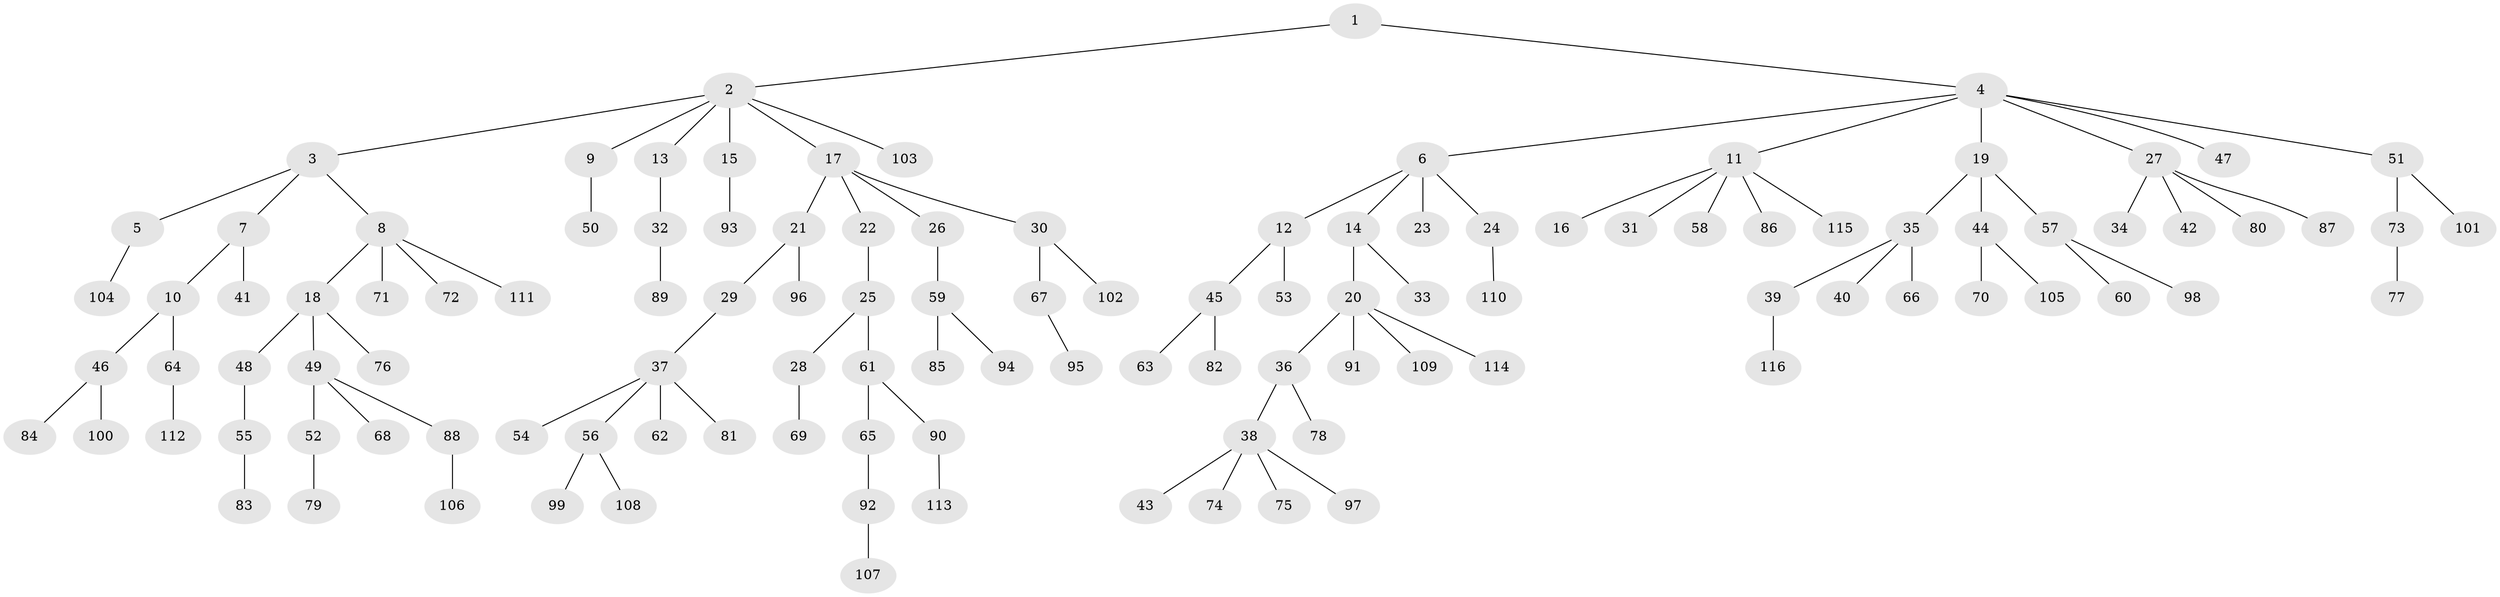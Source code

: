 // Generated by graph-tools (version 1.1) at 2025/50/03/09/25 03:50:22]
// undirected, 116 vertices, 115 edges
graph export_dot {
graph [start="1"]
  node [color=gray90,style=filled];
  1;
  2;
  3;
  4;
  5;
  6;
  7;
  8;
  9;
  10;
  11;
  12;
  13;
  14;
  15;
  16;
  17;
  18;
  19;
  20;
  21;
  22;
  23;
  24;
  25;
  26;
  27;
  28;
  29;
  30;
  31;
  32;
  33;
  34;
  35;
  36;
  37;
  38;
  39;
  40;
  41;
  42;
  43;
  44;
  45;
  46;
  47;
  48;
  49;
  50;
  51;
  52;
  53;
  54;
  55;
  56;
  57;
  58;
  59;
  60;
  61;
  62;
  63;
  64;
  65;
  66;
  67;
  68;
  69;
  70;
  71;
  72;
  73;
  74;
  75;
  76;
  77;
  78;
  79;
  80;
  81;
  82;
  83;
  84;
  85;
  86;
  87;
  88;
  89;
  90;
  91;
  92;
  93;
  94;
  95;
  96;
  97;
  98;
  99;
  100;
  101;
  102;
  103;
  104;
  105;
  106;
  107;
  108;
  109;
  110;
  111;
  112;
  113;
  114;
  115;
  116;
  1 -- 2;
  1 -- 4;
  2 -- 3;
  2 -- 9;
  2 -- 13;
  2 -- 15;
  2 -- 17;
  2 -- 103;
  3 -- 5;
  3 -- 7;
  3 -- 8;
  4 -- 6;
  4 -- 11;
  4 -- 19;
  4 -- 27;
  4 -- 47;
  4 -- 51;
  5 -- 104;
  6 -- 12;
  6 -- 14;
  6 -- 23;
  6 -- 24;
  7 -- 10;
  7 -- 41;
  8 -- 18;
  8 -- 71;
  8 -- 72;
  8 -- 111;
  9 -- 50;
  10 -- 46;
  10 -- 64;
  11 -- 16;
  11 -- 31;
  11 -- 58;
  11 -- 86;
  11 -- 115;
  12 -- 45;
  12 -- 53;
  13 -- 32;
  14 -- 20;
  14 -- 33;
  15 -- 93;
  17 -- 21;
  17 -- 22;
  17 -- 26;
  17 -- 30;
  18 -- 48;
  18 -- 49;
  18 -- 76;
  19 -- 35;
  19 -- 44;
  19 -- 57;
  20 -- 36;
  20 -- 91;
  20 -- 109;
  20 -- 114;
  21 -- 29;
  21 -- 96;
  22 -- 25;
  24 -- 110;
  25 -- 28;
  25 -- 61;
  26 -- 59;
  27 -- 34;
  27 -- 42;
  27 -- 80;
  27 -- 87;
  28 -- 69;
  29 -- 37;
  30 -- 67;
  30 -- 102;
  32 -- 89;
  35 -- 39;
  35 -- 40;
  35 -- 66;
  36 -- 38;
  36 -- 78;
  37 -- 54;
  37 -- 56;
  37 -- 62;
  37 -- 81;
  38 -- 43;
  38 -- 74;
  38 -- 75;
  38 -- 97;
  39 -- 116;
  44 -- 70;
  44 -- 105;
  45 -- 63;
  45 -- 82;
  46 -- 84;
  46 -- 100;
  48 -- 55;
  49 -- 52;
  49 -- 68;
  49 -- 88;
  51 -- 73;
  51 -- 101;
  52 -- 79;
  55 -- 83;
  56 -- 99;
  56 -- 108;
  57 -- 60;
  57 -- 98;
  59 -- 85;
  59 -- 94;
  61 -- 65;
  61 -- 90;
  64 -- 112;
  65 -- 92;
  67 -- 95;
  73 -- 77;
  88 -- 106;
  90 -- 113;
  92 -- 107;
}
